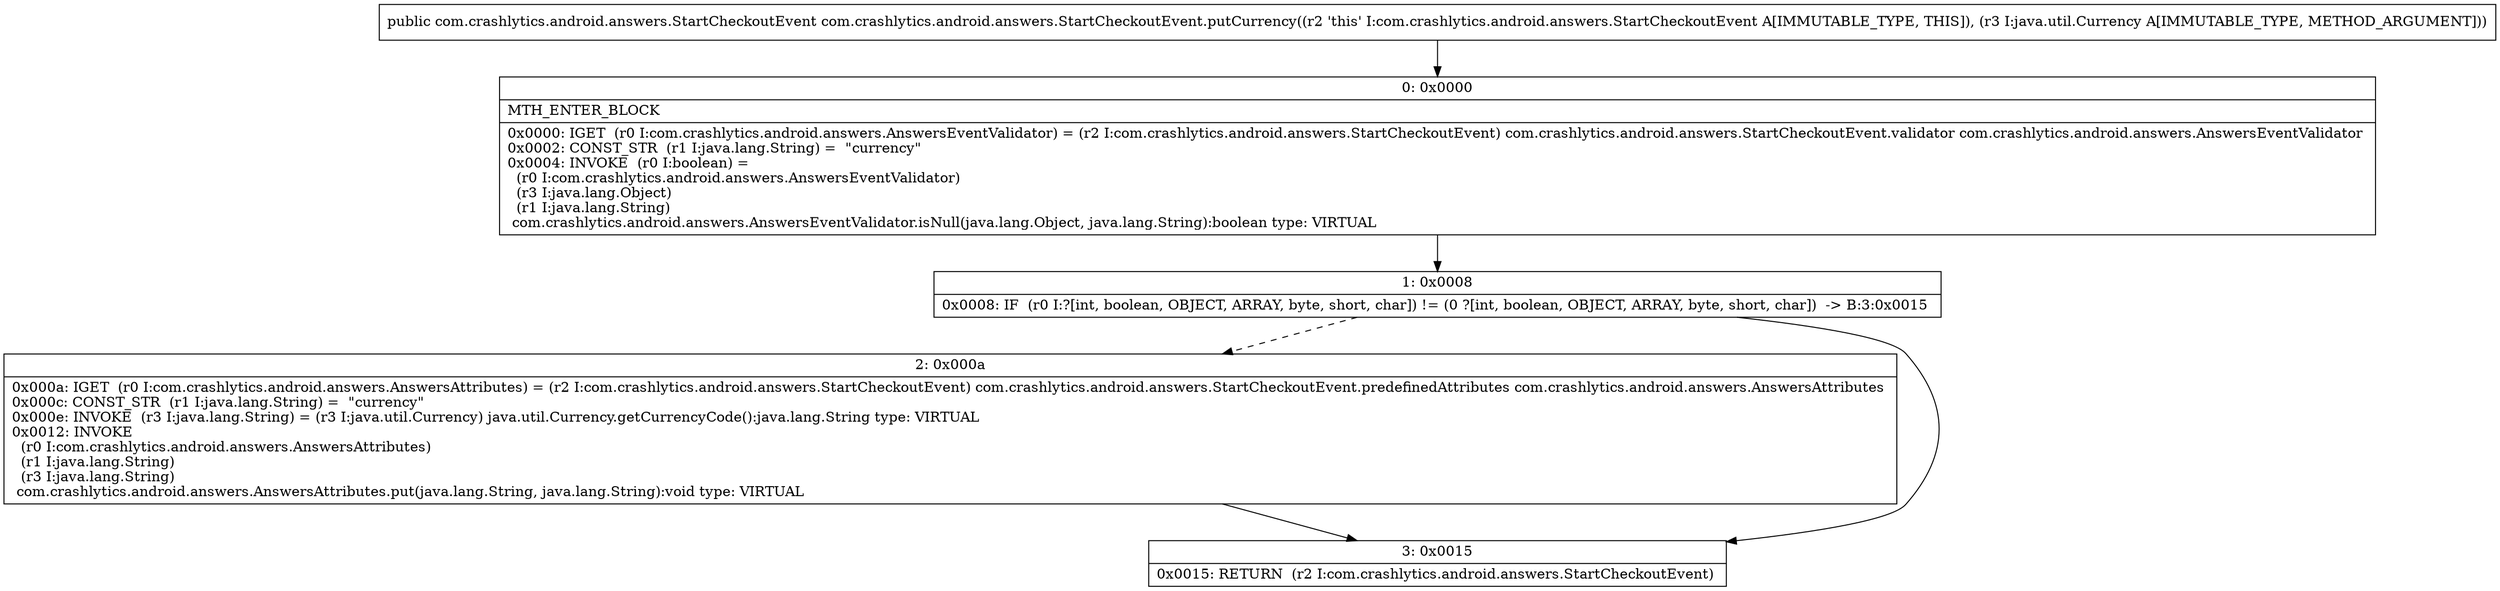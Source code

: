 digraph "CFG forcom.crashlytics.android.answers.StartCheckoutEvent.putCurrency(Ljava\/util\/Currency;)Lcom\/crashlytics\/android\/answers\/StartCheckoutEvent;" {
Node_0 [shape=record,label="{0\:\ 0x0000|MTH_ENTER_BLOCK\l|0x0000: IGET  (r0 I:com.crashlytics.android.answers.AnswersEventValidator) = (r2 I:com.crashlytics.android.answers.StartCheckoutEvent) com.crashlytics.android.answers.StartCheckoutEvent.validator com.crashlytics.android.answers.AnswersEventValidator \l0x0002: CONST_STR  (r1 I:java.lang.String) =  \"currency\" \l0x0004: INVOKE  (r0 I:boolean) = \l  (r0 I:com.crashlytics.android.answers.AnswersEventValidator)\l  (r3 I:java.lang.Object)\l  (r1 I:java.lang.String)\l com.crashlytics.android.answers.AnswersEventValidator.isNull(java.lang.Object, java.lang.String):boolean type: VIRTUAL \l}"];
Node_1 [shape=record,label="{1\:\ 0x0008|0x0008: IF  (r0 I:?[int, boolean, OBJECT, ARRAY, byte, short, char]) != (0 ?[int, boolean, OBJECT, ARRAY, byte, short, char])  \-\> B:3:0x0015 \l}"];
Node_2 [shape=record,label="{2\:\ 0x000a|0x000a: IGET  (r0 I:com.crashlytics.android.answers.AnswersAttributes) = (r2 I:com.crashlytics.android.answers.StartCheckoutEvent) com.crashlytics.android.answers.StartCheckoutEvent.predefinedAttributes com.crashlytics.android.answers.AnswersAttributes \l0x000c: CONST_STR  (r1 I:java.lang.String) =  \"currency\" \l0x000e: INVOKE  (r3 I:java.lang.String) = (r3 I:java.util.Currency) java.util.Currency.getCurrencyCode():java.lang.String type: VIRTUAL \l0x0012: INVOKE  \l  (r0 I:com.crashlytics.android.answers.AnswersAttributes)\l  (r1 I:java.lang.String)\l  (r3 I:java.lang.String)\l com.crashlytics.android.answers.AnswersAttributes.put(java.lang.String, java.lang.String):void type: VIRTUAL \l}"];
Node_3 [shape=record,label="{3\:\ 0x0015|0x0015: RETURN  (r2 I:com.crashlytics.android.answers.StartCheckoutEvent) \l}"];
MethodNode[shape=record,label="{public com.crashlytics.android.answers.StartCheckoutEvent com.crashlytics.android.answers.StartCheckoutEvent.putCurrency((r2 'this' I:com.crashlytics.android.answers.StartCheckoutEvent A[IMMUTABLE_TYPE, THIS]), (r3 I:java.util.Currency A[IMMUTABLE_TYPE, METHOD_ARGUMENT])) }"];
MethodNode -> Node_0;
Node_0 -> Node_1;
Node_1 -> Node_2[style=dashed];
Node_1 -> Node_3;
Node_2 -> Node_3;
}

